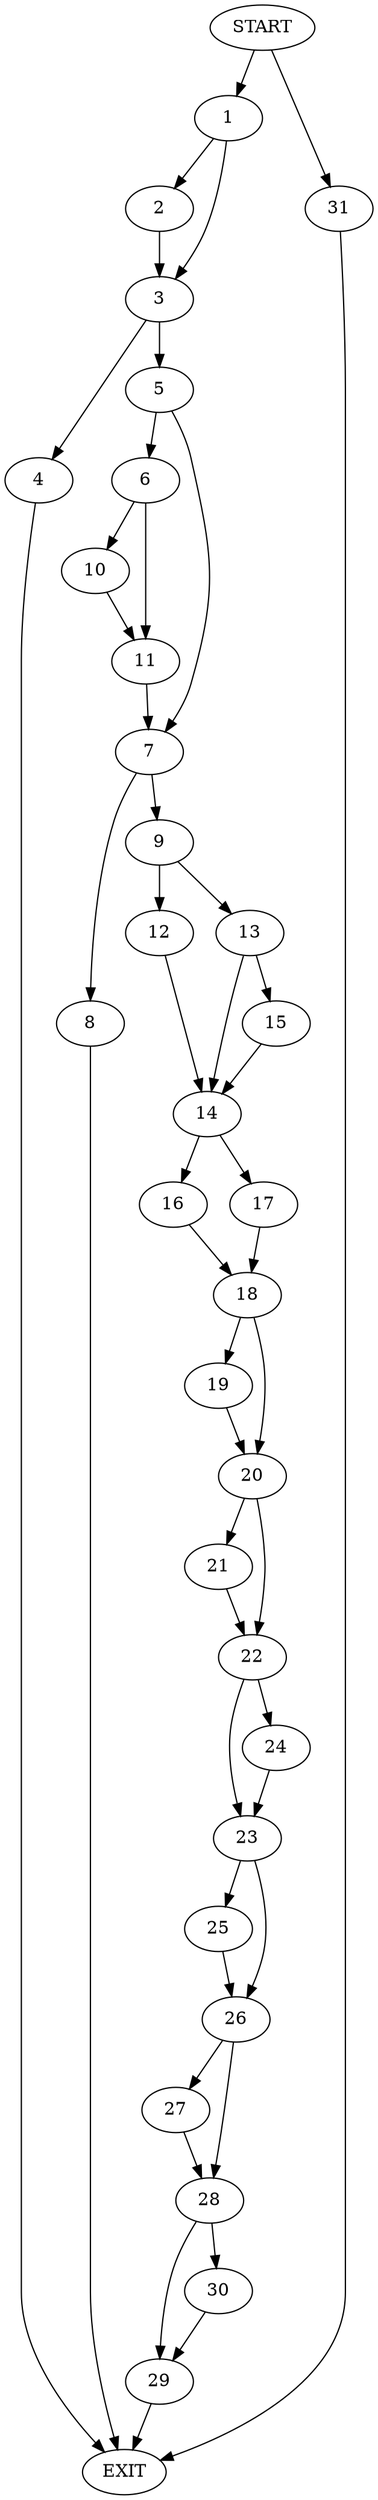 digraph {
0 [label="START"]
32 [label="EXIT"]
0 -> 1
1 -> 2
1 -> 3
2 -> 3
3 -> 4
3 -> 5
5 -> 6
5 -> 7
4 -> 32
7 -> 8
7 -> 9
6 -> 10
6 -> 11
11 -> 7
10 -> 11
9 -> 12
9 -> 13
8 -> 32
13 -> 14
13 -> 15
12 -> 14
14 -> 16
14 -> 17
15 -> 14
17 -> 18
16 -> 18
18 -> 19
18 -> 20
20 -> 21
20 -> 22
19 -> 20
21 -> 22
22 -> 23
22 -> 24
24 -> 23
23 -> 25
23 -> 26
26 -> 27
26 -> 28
25 -> 26
28 -> 29
28 -> 30
27 -> 28
29 -> 32
30 -> 29
0 -> 31
31 -> 32
}
